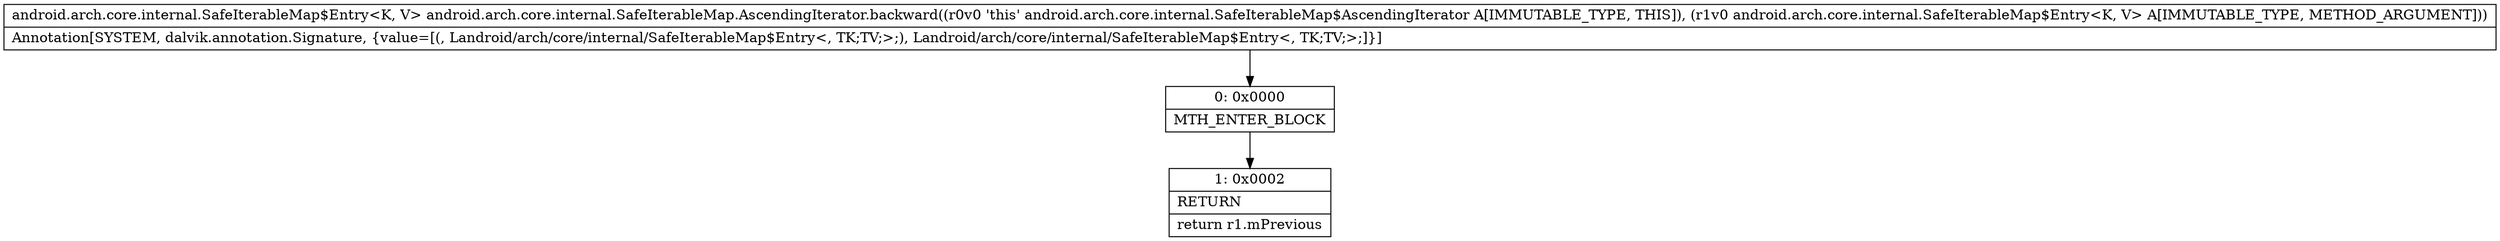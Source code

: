digraph "CFG forandroid.arch.core.internal.SafeIterableMap.AscendingIterator.backward(Landroid\/arch\/core\/internal\/SafeIterableMap$Entry;)Landroid\/arch\/core\/internal\/SafeIterableMap$Entry;" {
Node_0 [shape=record,label="{0\:\ 0x0000|MTH_ENTER_BLOCK\l}"];
Node_1 [shape=record,label="{1\:\ 0x0002|RETURN\l|return r1.mPrevious\l}"];
MethodNode[shape=record,label="{android.arch.core.internal.SafeIterableMap$Entry\<K, V\> android.arch.core.internal.SafeIterableMap.AscendingIterator.backward((r0v0 'this' android.arch.core.internal.SafeIterableMap$AscendingIterator A[IMMUTABLE_TYPE, THIS]), (r1v0 android.arch.core.internal.SafeIterableMap$Entry\<K, V\> A[IMMUTABLE_TYPE, METHOD_ARGUMENT]))  | Annotation[SYSTEM, dalvik.annotation.Signature, \{value=[(, Landroid\/arch\/core\/internal\/SafeIterableMap$Entry\<, TK;TV;\>;), Landroid\/arch\/core\/internal\/SafeIterableMap$Entry\<, TK;TV;\>;]\}]\l}"];
MethodNode -> Node_0;
Node_0 -> Node_1;
}

